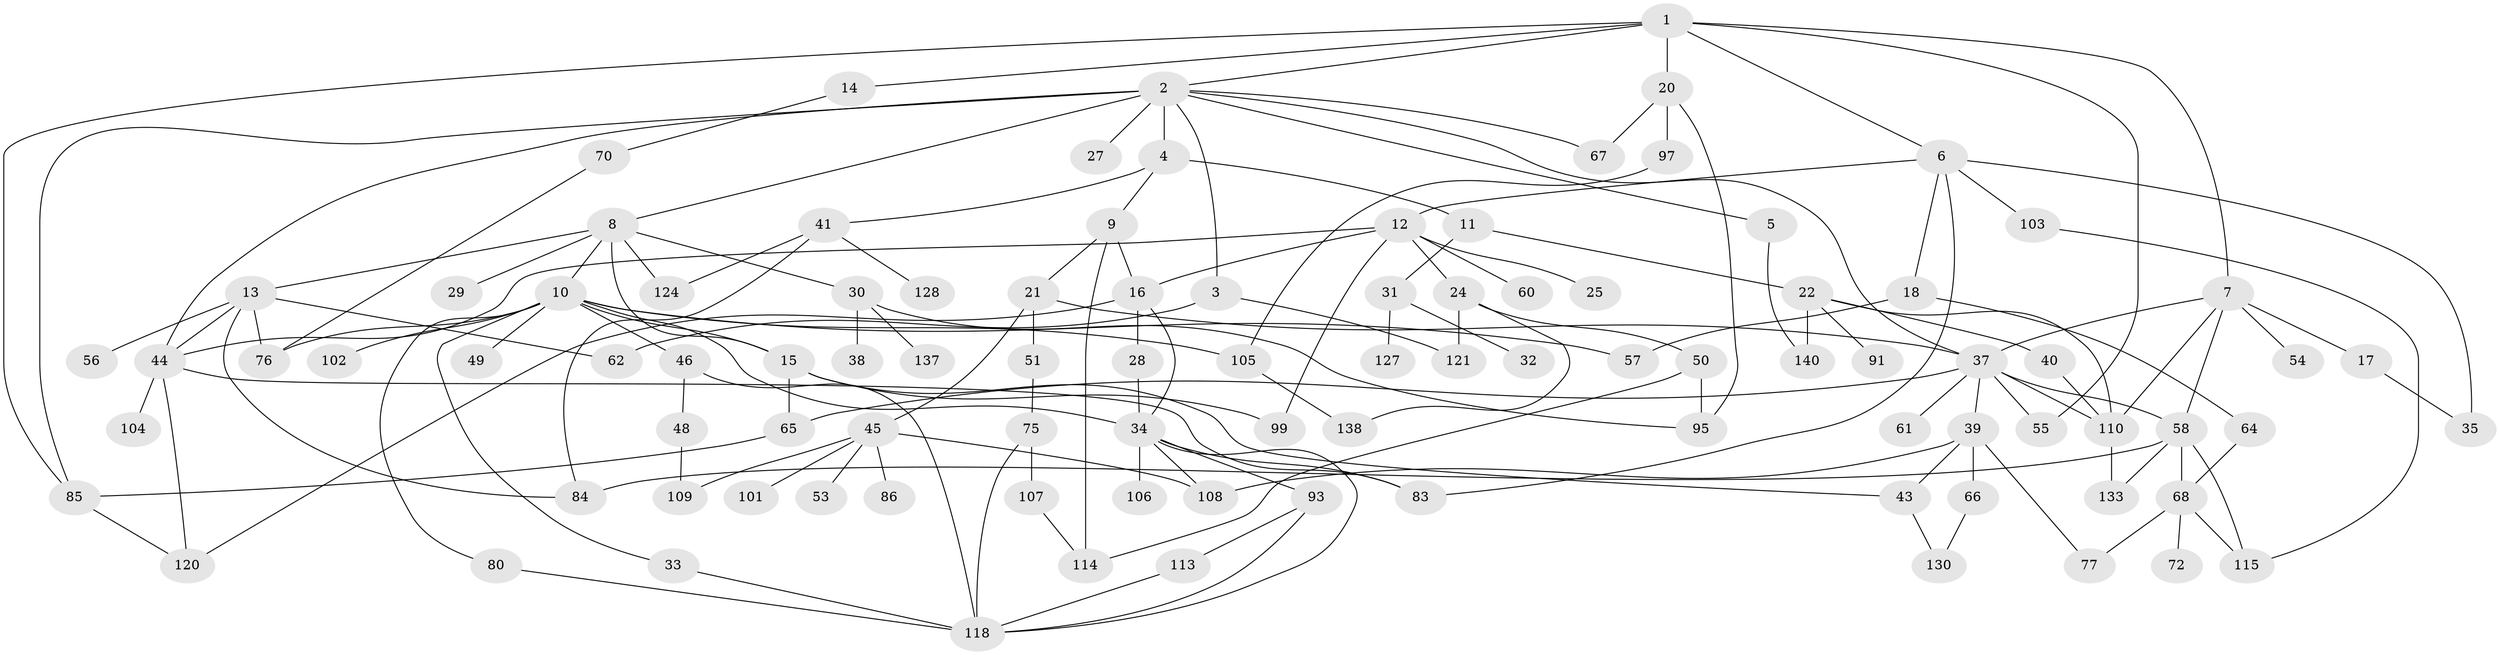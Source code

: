 // Generated by graph-tools (version 1.1) at 2025/23/03/03/25 07:23:32]
// undirected, 98 vertices, 151 edges
graph export_dot {
graph [start="1"]
  node [color=gray90,style=filled];
  1;
  2 [super="+89"];
  3 [super="+63"];
  4 [super="+139"];
  5 [super="+36"];
  6 [super="+42"];
  7 [super="+47"];
  8 [super="+136"];
  9;
  10 [super="+19"];
  11;
  12 [super="+23"];
  13 [super="+111"];
  14;
  15 [super="+96"];
  16 [super="+74"];
  17;
  18 [super="+123"];
  20 [super="+126"];
  21 [super="+82"];
  22 [super="+71"];
  24 [super="+59"];
  25 [super="+26"];
  27;
  28 [super="+81"];
  29;
  30;
  31 [super="+98"];
  32;
  33;
  34 [super="+52"];
  35;
  37 [super="+132"];
  38;
  39;
  40;
  41 [super="+88"];
  43 [super="+78"];
  44 [super="+112"];
  45;
  46;
  48;
  49;
  50 [super="+135"];
  51 [super="+94"];
  53;
  54;
  55;
  56;
  57 [super="+73"];
  58 [super="+69"];
  60;
  61;
  62;
  64 [super="+92"];
  65;
  66 [super="+87"];
  67;
  68 [super="+100"];
  70;
  72;
  75 [super="+131"];
  76 [super="+79"];
  77;
  80;
  83 [super="+90"];
  84;
  85 [super="+119"];
  86;
  91;
  93 [super="+134"];
  95 [super="+117"];
  97;
  99;
  101;
  102;
  103;
  104;
  105;
  106;
  107;
  108;
  109;
  110 [super="+116"];
  113;
  114 [super="+122"];
  115 [super="+125"];
  118 [super="+129"];
  120;
  121;
  124;
  127;
  128;
  130;
  133;
  137;
  138;
  140;
  1 -- 2;
  1 -- 6;
  1 -- 7;
  1 -- 14;
  1 -- 20;
  1 -- 55;
  1 -- 85;
  2 -- 3;
  2 -- 4 [weight=2];
  2 -- 5;
  2 -- 8;
  2 -- 27;
  2 -- 37;
  2 -- 67;
  2 -- 85;
  2 -- 44;
  3 -- 121;
  3 -- 62;
  4 -- 9;
  4 -- 11;
  4 -- 41;
  5 -- 140;
  6 -- 12;
  6 -- 18;
  6 -- 35;
  6 -- 103;
  6 -- 83;
  7 -- 17;
  7 -- 54;
  7 -- 110;
  7 -- 37;
  7 -- 58;
  8 -- 10;
  8 -- 13;
  8 -- 15;
  8 -- 29;
  8 -- 30;
  8 -- 124;
  9 -- 21;
  9 -- 114;
  9 -- 16;
  10 -- 80;
  10 -- 102;
  10 -- 105;
  10 -- 76;
  10 -- 33;
  10 -- 34;
  10 -- 49;
  10 -- 57;
  10 -- 46;
  10 -- 15;
  11 -- 22;
  11 -- 31;
  12 -- 16;
  12 -- 60;
  12 -- 99;
  12 -- 24;
  12 -- 25;
  12 -- 44;
  13 -- 56;
  13 -- 62;
  13 -- 76;
  13 -- 44;
  13 -- 84;
  14 -- 70;
  15 -- 65;
  15 -- 99;
  15 -- 43;
  16 -- 28;
  16 -- 120;
  16 -- 34;
  17 -- 35;
  18 -- 64;
  18 -- 57;
  20 -- 67;
  20 -- 97 [weight=2];
  20 -- 95;
  21 -- 37;
  21 -- 45;
  21 -- 51;
  22 -- 40;
  22 -- 91;
  22 -- 110;
  22 -- 140;
  24 -- 50;
  24 -- 121;
  24 -- 138;
  28 -- 34;
  30 -- 38;
  30 -- 95;
  30 -- 137;
  31 -- 32;
  31 -- 127;
  33 -- 118;
  34 -- 93;
  34 -- 106;
  34 -- 108;
  34 -- 118;
  34 -- 83;
  37 -- 39;
  37 -- 58;
  37 -- 61;
  37 -- 65;
  37 -- 55;
  37 -- 110;
  39 -- 43;
  39 -- 66;
  39 -- 77;
  39 -- 108;
  40 -- 110;
  41 -- 84;
  41 -- 128;
  41 -- 124;
  43 -- 130;
  44 -- 83;
  44 -- 104;
  44 -- 120;
  45 -- 53;
  45 -- 86;
  45 -- 101;
  45 -- 109;
  45 -- 108;
  46 -- 48;
  46 -- 118;
  48 -- 109;
  50 -- 95;
  50 -- 114;
  51 -- 75;
  58 -- 133;
  58 -- 84;
  58 -- 68;
  58 -- 115;
  64 -- 68;
  65 -- 85;
  66 -- 130;
  68 -- 72;
  68 -- 77;
  68 -- 115;
  70 -- 76;
  75 -- 107;
  75 -- 118;
  80 -- 118;
  85 -- 120;
  93 -- 113;
  93 -- 118;
  97 -- 105;
  103 -- 115;
  105 -- 138;
  107 -- 114;
  110 -- 133;
  113 -- 118;
}

